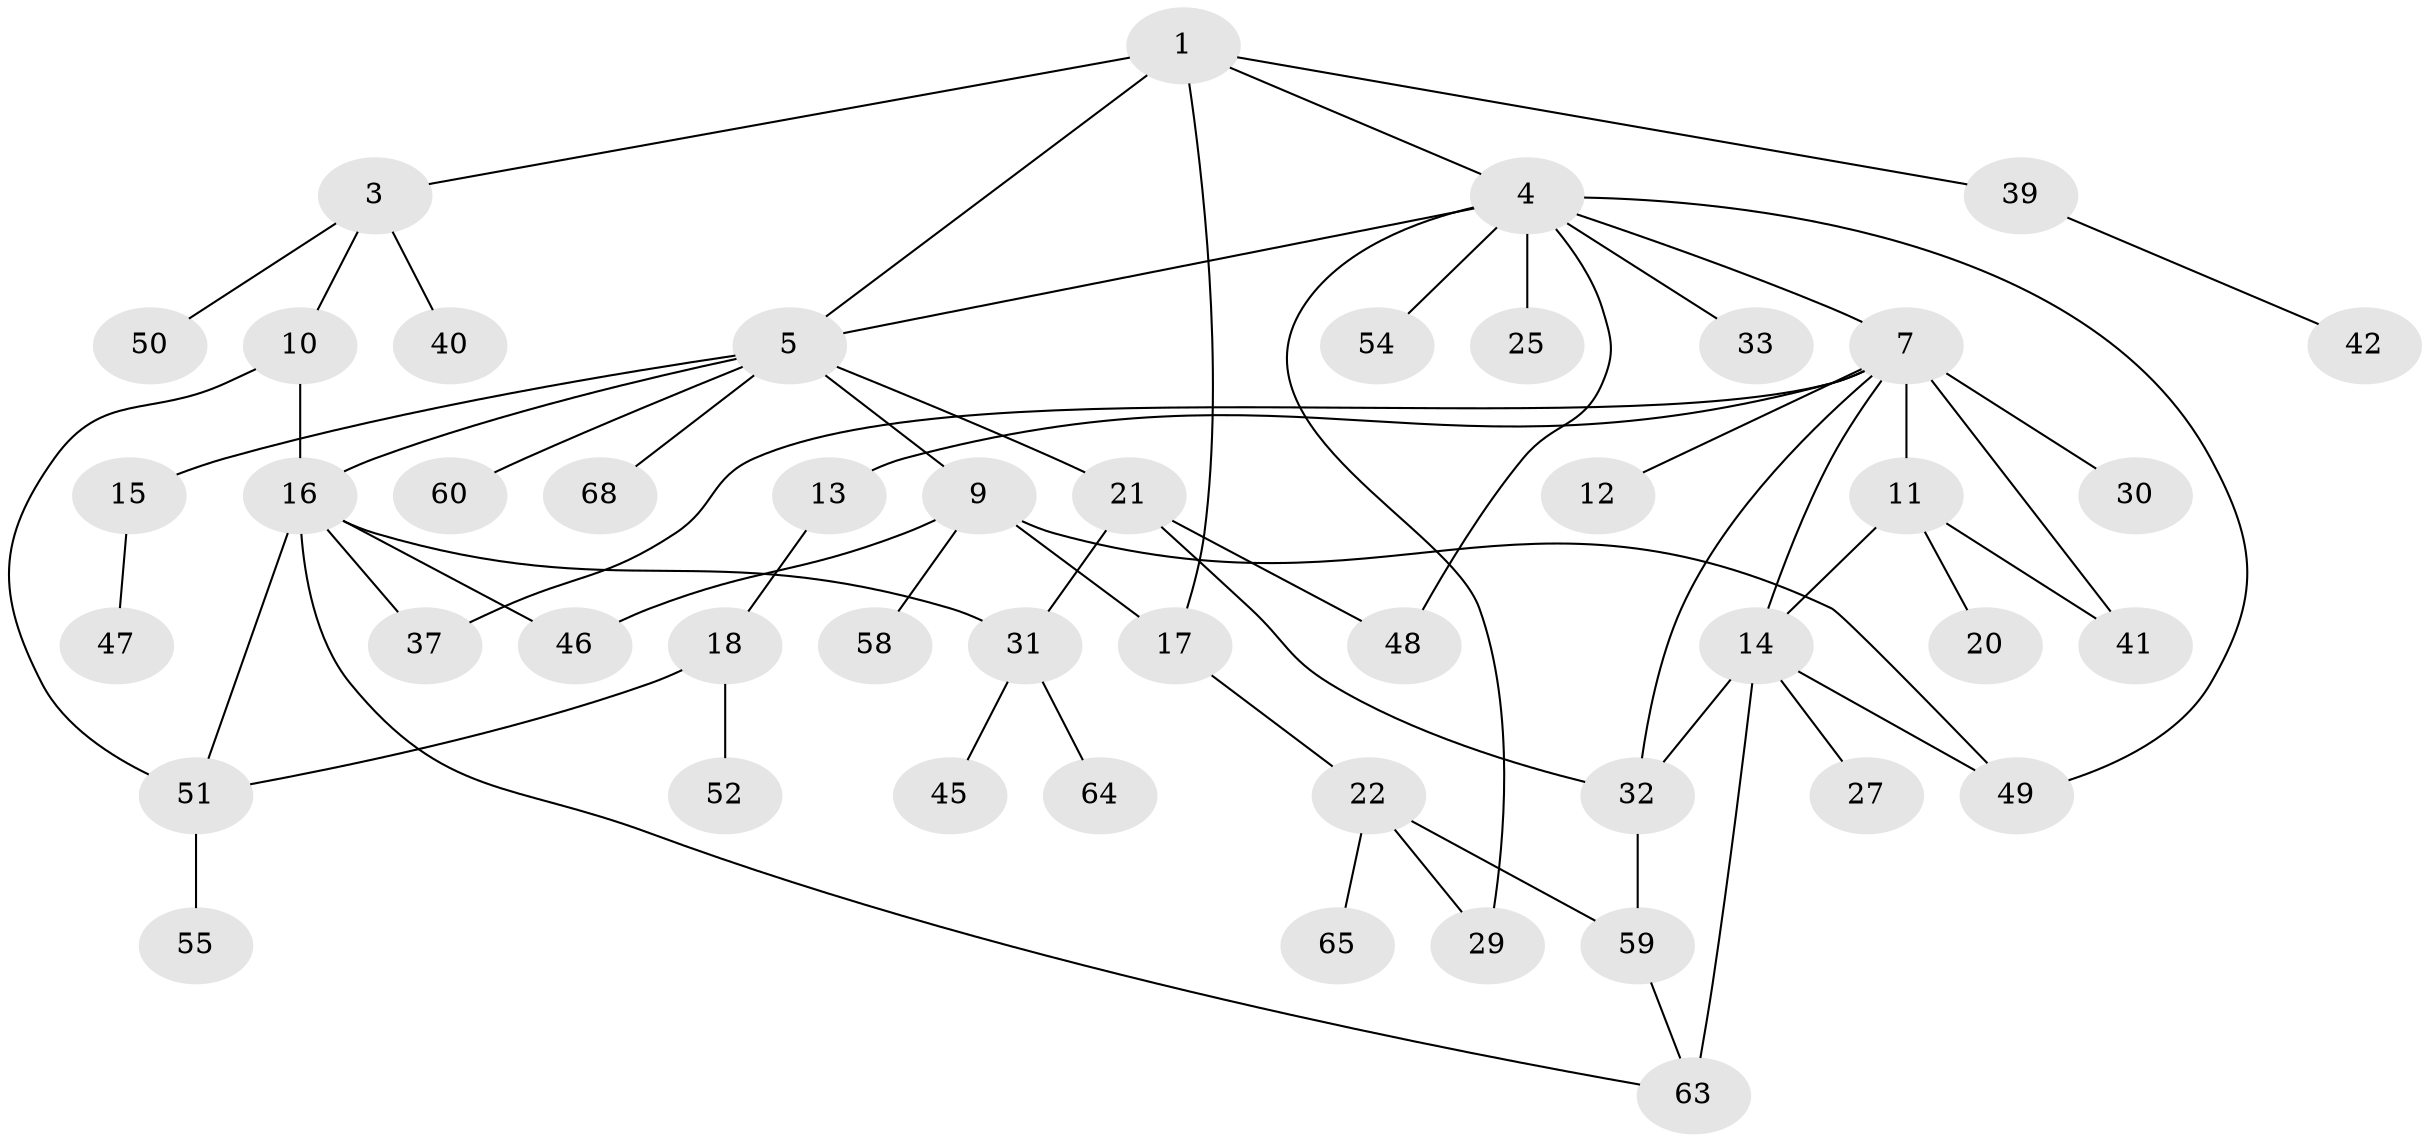 // original degree distribution, {1: 0.3235294117647059, 6: 0.07352941176470588, 5: 0.08823529411764706, 4: 0.07352941176470588, 3: 0.20588235294117646, 2: 0.23529411764705882}
// Generated by graph-tools (version 1.1) at 2025/41/03/06/25 10:41:25]
// undirected, 47 vertices, 65 edges
graph export_dot {
graph [start="1"]
  node [color=gray90,style=filled];
  1 [super="+2"];
  3 [super="+35"];
  4 [super="+26"];
  5 [super="+6"];
  7 [super="+8"];
  9 [super="+43"];
  10 [super="+53"];
  11 [super="+24"];
  12;
  13;
  14 [super="+23"];
  15;
  16 [super="+34"];
  17 [super="+19"];
  18 [super="+28"];
  20;
  21;
  22 [super="+61"];
  25;
  27 [super="+57"];
  29 [super="+36"];
  30;
  31 [super="+38"];
  32 [super="+56"];
  33;
  37;
  39 [super="+44"];
  40;
  41;
  42;
  45;
  46;
  47;
  48;
  49;
  50;
  51 [super="+62"];
  52;
  54;
  55;
  58;
  59;
  60;
  63 [super="+67"];
  64;
  65 [super="+66"];
  68;
  1 -- 17;
  1 -- 3;
  1 -- 4;
  1 -- 5;
  1 -- 39;
  3 -- 10;
  3 -- 40;
  3 -- 50;
  4 -- 5;
  4 -- 7;
  4 -- 25;
  4 -- 54;
  4 -- 48;
  4 -- 33;
  4 -- 49;
  4 -- 29;
  5 -- 9;
  5 -- 60;
  5 -- 16;
  5 -- 68;
  5 -- 21;
  5 -- 15;
  7 -- 12;
  7 -- 14;
  7 -- 30;
  7 -- 32;
  7 -- 37;
  7 -- 41;
  7 -- 11;
  7 -- 13;
  9 -- 17;
  9 -- 58;
  9 -- 46;
  9 -- 49;
  10 -- 51;
  10 -- 16;
  11 -- 20;
  11 -- 41;
  11 -- 14 [weight=2];
  13 -- 18;
  14 -- 49;
  14 -- 32;
  14 -- 27;
  14 -- 63 [weight=2];
  15 -- 47;
  16 -- 31;
  16 -- 63;
  16 -- 46;
  16 -- 37;
  16 -- 51;
  17 -- 22;
  18 -- 52;
  18 -- 51;
  21 -- 48;
  21 -- 32;
  21 -- 31;
  22 -- 29;
  22 -- 59;
  22 -- 65;
  31 -- 64;
  31 -- 45;
  32 -- 59;
  39 -- 42;
  51 -- 55;
  59 -- 63;
}
